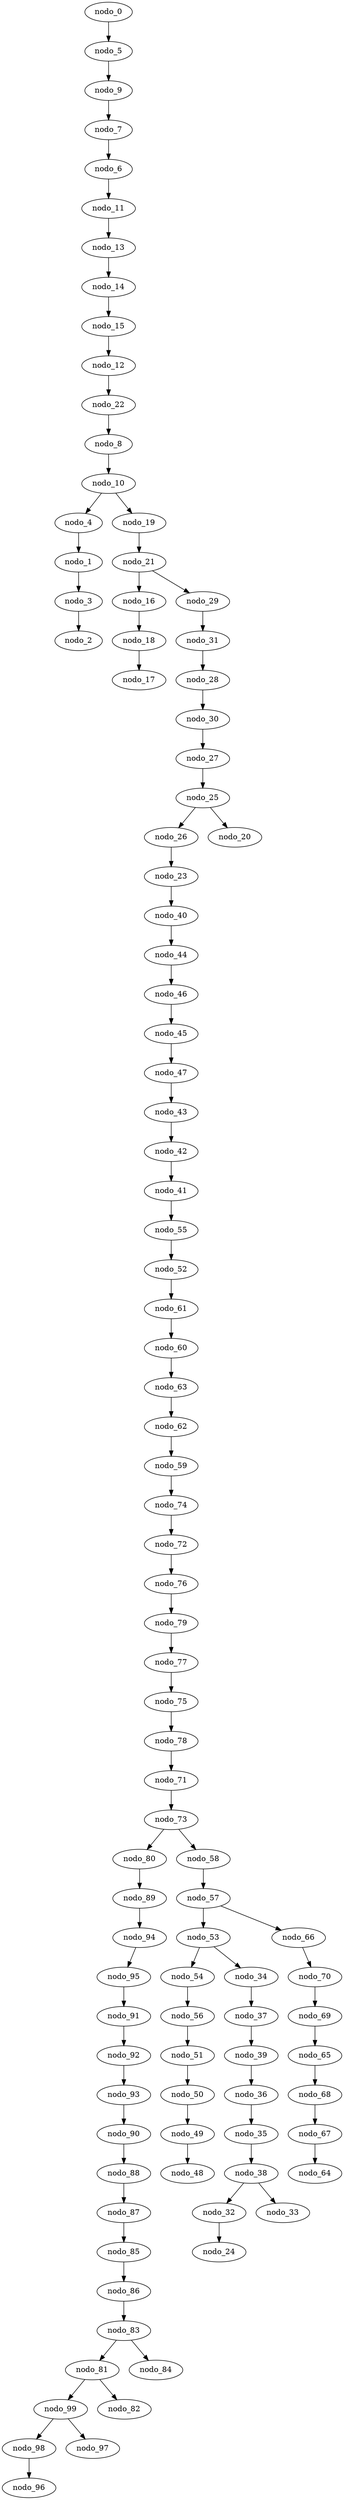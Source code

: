 digraph gen_BarabasiAlbert_100_dfs_i {
  nodo_10 -> nodo_4;
  nodo_98 -> nodo_96;
  nodo_81 -> nodo_99;
  nodo_14 -> nodo_15;
  nodo_87 -> nodo_85;
  nodo_90 -> nodo_88;
  nodo_62 -> nodo_59;
  nodo_25 -> nodo_26;
  nodo_51 -> nodo_50;
  nodo_31 -> nodo_28;
  nodo_73 -> nodo_80;
  nodo_3 -> nodo_2;
  nodo_95 -> nodo_91;
  nodo_89 -> nodo_94;
  nodo_42 -> nodo_41;
  nodo_81 -> nodo_82;
  nodo_28 -> nodo_30;
  nodo_7 -> nodo_6;
  nodo_39 -> nodo_36;
  nodo_92 -> nodo_93;
  nodo_54 -> nodo_56;
  nodo_47 -> nodo_43;
  nodo_16 -> nodo_18;
  nodo_68 -> nodo_67;
  nodo_65 -> nodo_68;
  nodo_44 -> nodo_46;
  nodo_36 -> nodo_35;
  nodo_41 -> nodo_55;
  nodo_74 -> nodo_72;
  nodo_57 -> nodo_53;
  nodo_59 -> nodo_74;
  nodo_25 -> nodo_20;
  nodo_76 -> nodo_79;
  nodo_93 -> nodo_90;
  nodo_11 -> nodo_13;
  nodo_63 -> nodo_62;
  nodo_60 -> nodo_63;
  nodo_57 -> nodo_66;
  nodo_19 -> nodo_21;
  nodo_71 -> nodo_73;
  nodo_79 -> nodo_77;
  nodo_10 -> nodo_19;
  nodo_30 -> nodo_27;
  nodo_80 -> nodo_89;
  nodo_49 -> nodo_48;
  nodo_35 -> nodo_38;
  nodo_29 -> nodo_31;
  nodo_38 -> nodo_32;
  nodo_83 -> nodo_81;
  nodo_38 -> nodo_33;
  nodo_55 -> nodo_52;
  nodo_91 -> nodo_92;
  nodo_8 -> nodo_10;
  nodo_52 -> nodo_61;
  nodo_21 -> nodo_29;
  nodo_99 -> nodo_98;
  nodo_53 -> nodo_34;
  nodo_99 -> nodo_97;
  nodo_1 -> nodo_3;
  nodo_27 -> nodo_25;
  nodo_46 -> nodo_45;
  nodo_66 -> nodo_70;
  nodo_13 -> nodo_14;
  nodo_50 -> nodo_49;
  nodo_61 -> nodo_60;
  nodo_85 -> nodo_86;
  nodo_88 -> nodo_87;
  nodo_5 -> nodo_9;
  nodo_69 -> nodo_65;
  nodo_9 -> nodo_7;
  nodo_58 -> nodo_57;
  nodo_77 -> nodo_75;
  nodo_75 -> nodo_78;
  nodo_32 -> nodo_24;
  nodo_26 -> nodo_23;
  nodo_37 -> nodo_39;
  nodo_43 -> nodo_42;
  nodo_6 -> nodo_11;
  nodo_15 -> nodo_12;
  nodo_12 -> nodo_22;
  nodo_40 -> nodo_44;
  nodo_78 -> nodo_71;
  nodo_72 -> nodo_76;
  nodo_23 -> nodo_40;
  nodo_53 -> nodo_54;
  nodo_34 -> nodo_37;
  nodo_4 -> nodo_1;
  nodo_0 -> nodo_5;
  nodo_83 -> nodo_84;
  nodo_22 -> nodo_8;
  nodo_67 -> nodo_64;
  nodo_18 -> nodo_17;
  nodo_86 -> nodo_83;
  nodo_45 -> nodo_47;
  nodo_70 -> nodo_69;
  nodo_73 -> nodo_58;
  nodo_94 -> nodo_95;
  nodo_21 -> nodo_16;
  nodo_56 -> nodo_51;
}